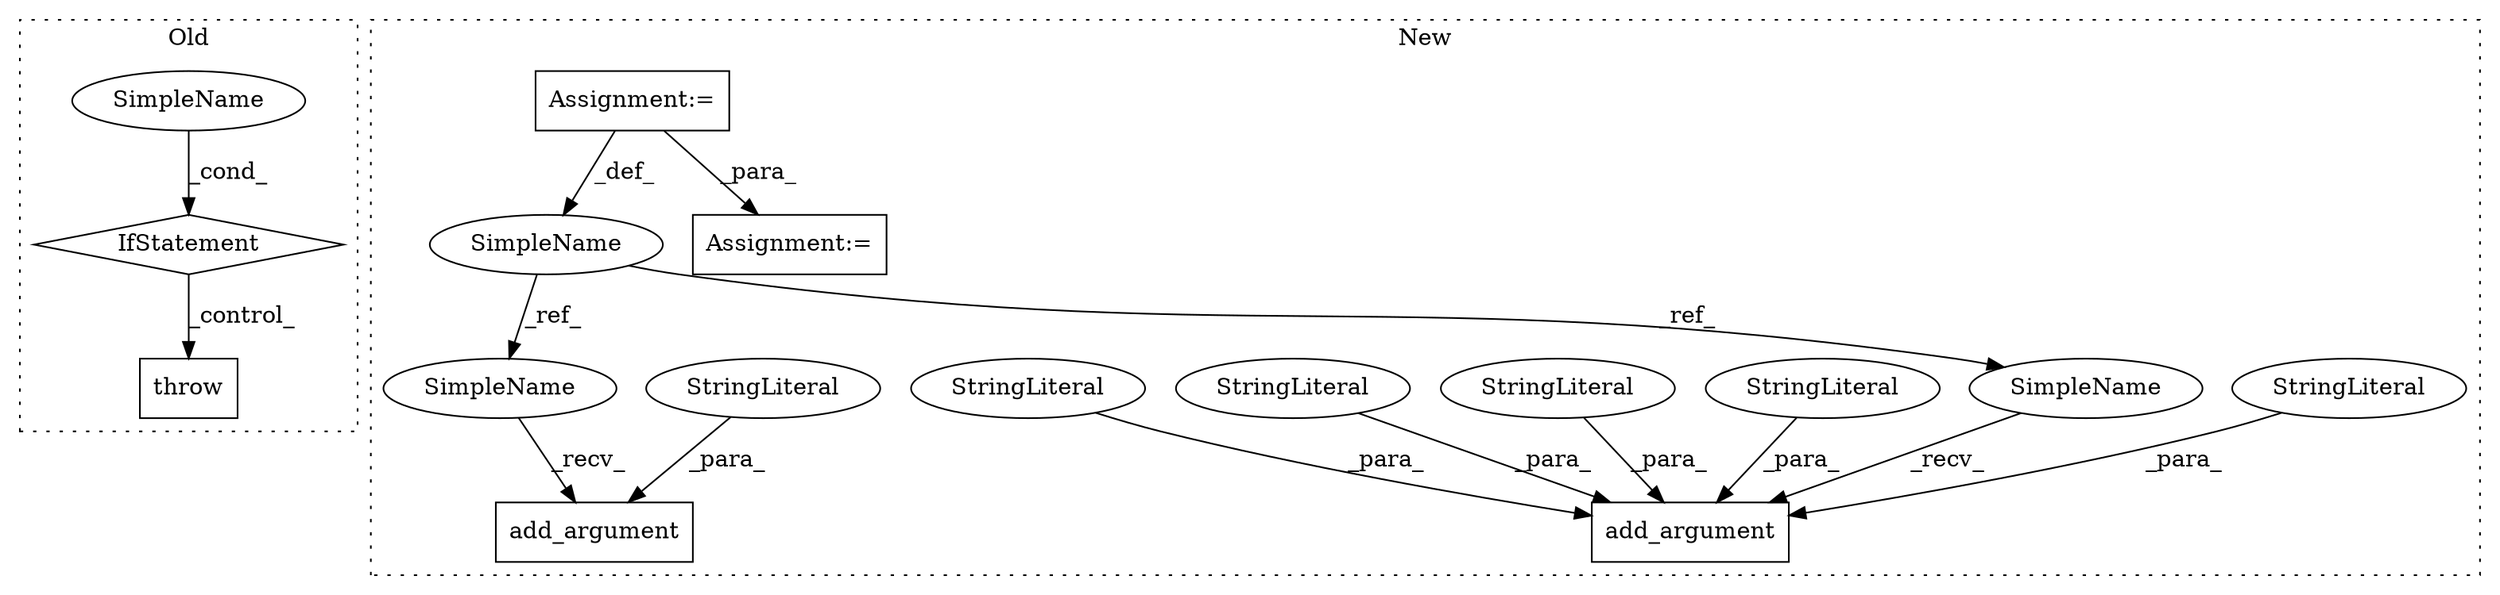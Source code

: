 digraph G {
subgraph cluster0 {
1 [label="throw" a="53" s="988" l="6" shape="box"];
6 [label="IfStatement" a="25" s="431,452" l="4,2" shape="diamond"];
7 [label="SimpleName" a="42" s="" l="" shape="ellipse"];
label = "Old";
style="dotted";
}
subgraph cluster1 {
2 [label="add_argument" a="32" s="696,822" l="13,1" shape="box"];
3 [label="StringLiteral" a="45" s="739" l="3" shape="ellipse"];
4 [label="StringLiteral" a="45" s="709" l="14" shape="ellipse"];
5 [label="StringLiteral" a="45" s="724" l="14" shape="ellipse"];
8 [label="SimpleName" a="42" s="407" l="6" shape="ellipse"];
9 [label="add_argument" a="32" s="608,682" l="13,1" shape="box"];
10 [label="StringLiteral" a="45" s="767" l="55" shape="ellipse"];
11 [label="StringLiteral" a="45" s="621" l="10" shape="ellipse"];
12 [label="StringLiteral" a="45" s="743" l="23" shape="ellipse"];
13 [label="Assignment:=" a="7" s="413" l="1" shape="box"];
14 [label="Assignment:=" a="7" s="833" l="1" shape="box"];
15 [label="SimpleName" a="42" s="689" l="6" shape="ellipse"];
16 [label="SimpleName" a="42" s="601" l="6" shape="ellipse"];
label = "New";
style="dotted";
}
3 -> 2 [label="_para_"];
4 -> 2 [label="_para_"];
5 -> 2 [label="_para_"];
6 -> 1 [label="_control_"];
7 -> 6 [label="_cond_"];
8 -> 16 [label="_ref_"];
8 -> 15 [label="_ref_"];
10 -> 2 [label="_para_"];
11 -> 9 [label="_para_"];
12 -> 2 [label="_para_"];
13 -> 14 [label="_para_"];
13 -> 8 [label="_def_"];
15 -> 2 [label="_recv_"];
16 -> 9 [label="_recv_"];
}
